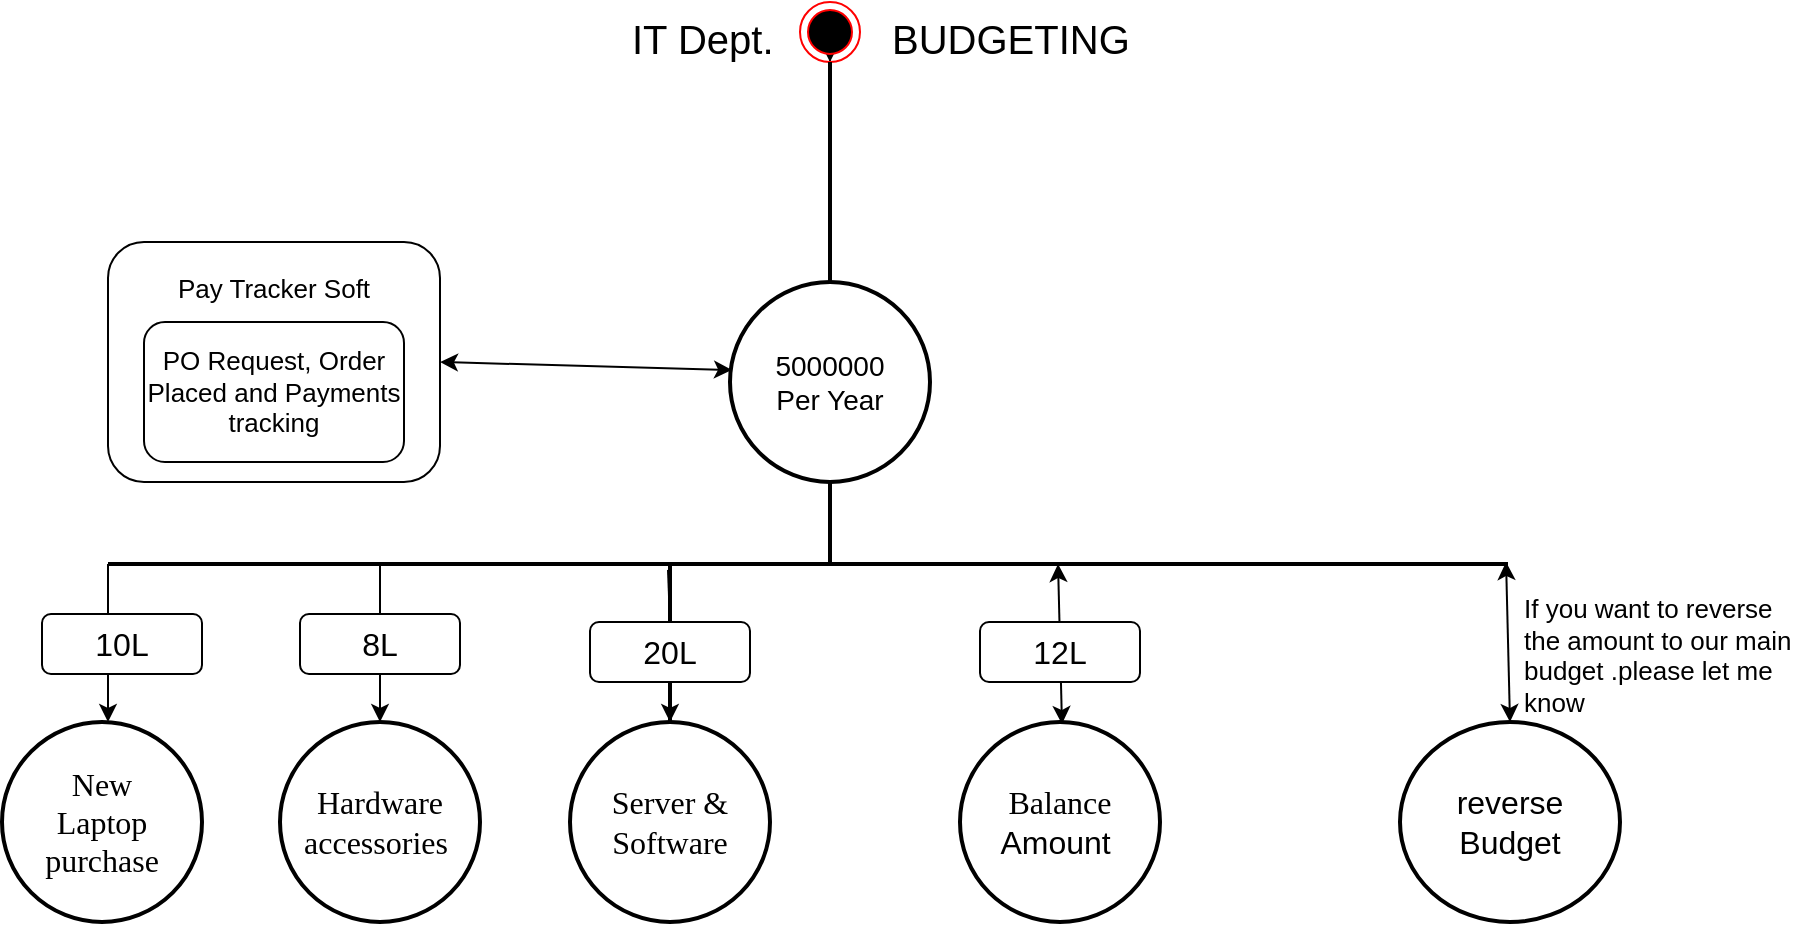<mxfile version="18.0.2" type="github">
  <diagram id="BVz590GY81HhBDL0VqET" name="Page-1">
    <mxGraphModel dx="1021" dy="529" grid="1" gridSize="10" guides="1" tooltips="1" connect="1" arrows="1" fold="1" page="1" pageScale="1" pageWidth="850" pageHeight="1100" math="0" shadow="0">
      <root>
        <mxCell id="0" />
        <mxCell id="1" parent="0" />
        <mxCell id="n3HKWn8c8XjZg2eEmRZl-48" value="" style="edgeStyle=orthogonalEdgeStyle;rounded=0;orthogonalLoop=1;jettySize=auto;html=1;fontSize=13;fontColor=#000000;" edge="1" parent="1" source="n3HKWn8c8XjZg2eEmRZl-2" target="n3HKWn8c8XjZg2eEmRZl-4">
          <mxGeometry relative="1" as="geometry" />
        </mxCell>
        <mxCell id="n3HKWn8c8XjZg2eEmRZl-2" value="" style="ellipse;html=1;shape=endState;fillColor=#000000;strokeColor=#ff0000;" vertex="1" parent="1">
          <mxGeometry x="410" y="40" width="30" height="30" as="geometry" />
        </mxCell>
        <mxCell id="n3HKWn8c8XjZg2eEmRZl-4" value="" style="line;strokeWidth=2;direction=south;html=1;" vertex="1" parent="1">
          <mxGeometry x="420" y="70" width="10" height="130" as="geometry" />
        </mxCell>
        <mxCell id="n3HKWn8c8XjZg2eEmRZl-7" value="5000000&lt;br style=&quot;font-size: 14px;&quot;&gt;Per Year" style="strokeWidth=2;html=1;shape=mxgraph.flowchart.start_2;whiteSpace=wrap;fontSize=14;" vertex="1" parent="1">
          <mxGeometry x="375" y="180" width="100" height="100" as="geometry" />
        </mxCell>
        <mxCell id="n3HKWn8c8XjZg2eEmRZl-8" value="IT Dept. " style="text;strokeColor=none;fillColor=none;spacingLeft=4;spacingRight=4;overflow=hidden;rotatable=0;points=[[0,0.5],[1,0.5]];portConstraint=eastwest;fontSize=20;labelBackgroundColor=none;fontColor=#000000;" vertex="1" parent="1">
          <mxGeometry x="320" y="40" width="80" height="30" as="geometry" />
        </mxCell>
        <mxCell id="n3HKWn8c8XjZg2eEmRZl-9" value="BUDGETING" style="text;strokeColor=none;fillColor=none;spacingLeft=4;spacingRight=4;overflow=hidden;rotatable=0;points=[[0,0.5],[1,0.5]];portConstraint=eastwest;fontSize=20;labelBackgroundColor=none;fontColor=#000000;" vertex="1" parent="1">
          <mxGeometry x="450" y="40" width="130" height="30" as="geometry" />
        </mxCell>
        <mxCell id="n3HKWn8c8XjZg2eEmRZl-10" value="" style="line;strokeWidth=2;direction=south;html=1;" vertex="1" parent="1">
          <mxGeometry x="420" y="280" width="10" height="40" as="geometry" />
        </mxCell>
        <mxCell id="n3HKWn8c8XjZg2eEmRZl-11" value="" style="line;strokeWidth=2;direction=west;html=1;" vertex="1" parent="1">
          <mxGeometry x="64" y="316" width="700" height="10" as="geometry" />
        </mxCell>
        <mxCell id="n3HKWn8c8XjZg2eEmRZl-12" value="&lt;span style=&quot;font-size: 16px; font-family: Calibri;&quot;&gt;New&lt;br&gt;Laptop purchase&lt;/span&gt;" style="strokeWidth=2;html=1;shape=mxgraph.flowchart.start_2;whiteSpace=wrap;" vertex="1" parent="1">
          <mxGeometry x="11" y="400" width="100" height="100" as="geometry" />
        </mxCell>
        <mxCell id="n3HKWn8c8XjZg2eEmRZl-13" value="&lt;p style=&quot;margin-top: 0pt; margin-bottom: 0pt; margin-left: 0in; direction: ltr; unicode-bidi: embed; word-break: normal;&quot;&gt;&lt;span style=&quot;font-size: 16px; font-family: Calibri;&quot;&gt;Hardware accessories&amp;nbsp;&lt;/span&gt;&lt;/p&gt;" style="strokeWidth=2;html=1;shape=mxgraph.flowchart.start_2;whiteSpace=wrap;" vertex="1" parent="1">
          <mxGeometry x="150" y="400" width="100" height="100" as="geometry" />
        </mxCell>
        <mxCell id="n3HKWn8c8XjZg2eEmRZl-14" value="&lt;p style=&quot;margin-top: 0pt; margin-bottom: 0pt; margin-left: 0in; direction: ltr; unicode-bidi: embed; word-break: normal;&quot;&gt;&lt;span style=&quot;font-size: 16px; font-family: Calibri;&quot;&gt;Server &amp;amp; Software&lt;/span&gt;&lt;/p&gt;" style="strokeWidth=2;html=1;shape=mxgraph.flowchart.start_2;whiteSpace=wrap;" vertex="1" parent="1">
          <mxGeometry x="295" y="400" width="100" height="100" as="geometry" />
        </mxCell>
        <mxCell id="n3HKWn8c8XjZg2eEmRZl-17" value="" style="line;strokeWidth=2;direction=south;html=1;" vertex="1" parent="1">
          <mxGeometry x="340" y="322" width="10" height="78" as="geometry" />
        </mxCell>
        <mxCell id="n3HKWn8c8XjZg2eEmRZl-23" value="&lt;br&gt;&lt;span style=&quot;font-size: 16px; font-family: Calibri; color: black;&quot;&gt;Balance&lt;/span&gt;&lt;br&gt;Amount&amp;nbsp;&lt;br&gt;&lt;br&gt;" style="strokeWidth=2;html=1;shape=mxgraph.flowchart.start_2;whiteSpace=wrap;fontSize=16;" vertex="1" parent="1">
          <mxGeometry x="490" y="400" width="100" height="100" as="geometry" />
        </mxCell>
        <mxCell id="n3HKWn8c8XjZg2eEmRZl-28" value="&lt;span style=&quot;text-align: left; font-size: 16px;&quot;&gt;&amp;nbsp;reverse&amp;nbsp;&lt;br&gt;Budget&lt;/span&gt;" style="strokeWidth=2;html=1;shape=mxgraph.flowchart.start_2;whiteSpace=wrap;fontSize=16;" vertex="1" parent="1">
          <mxGeometry x="710" y="400" width="110" height="100" as="geometry" />
        </mxCell>
        <mxCell id="n3HKWn8c8XjZg2eEmRZl-32" value="" style="endArrow=classic;startArrow=classic;html=1;rounded=0;fontSize=12;fontColor=#000000;exitX=0.5;exitY=0;exitDx=0;exitDy=0;exitPerimeter=0;" edge="1" parent="1" source="n3HKWn8c8XjZg2eEmRZl-28">
          <mxGeometry width="50" height="50" relative="1" as="geometry">
            <mxPoint x="760" y="390" as="sourcePoint" />
            <mxPoint x="763.03" y="320" as="targetPoint" />
          </mxGeometry>
        </mxCell>
        <mxCell id="n3HKWn8c8XjZg2eEmRZl-34" value="If you want to reverse the amount to our main budget .please let me know" style="text;whiteSpace=wrap;html=1;fontSize=13;fontColor=#000000;" vertex="1" parent="1">
          <mxGeometry x="770" y="329" width="140" height="64" as="geometry" />
        </mxCell>
        <mxCell id="n3HKWn8c8XjZg2eEmRZl-35" value="" style="endArrow=classic;startArrow=classic;html=1;rounded=0;fontSize=12;fontColor=#000000;exitX=0.5;exitY=0;exitDx=0;exitDy=0;exitPerimeter=0;" edge="1" parent="1">
          <mxGeometry width="50" height="50" relative="1" as="geometry">
            <mxPoint x="540.99" y="401" as="sourcePoint" />
            <mxPoint x="539.02" y="321" as="targetPoint" />
          </mxGeometry>
        </mxCell>
        <mxCell id="n3HKWn8c8XjZg2eEmRZl-36" value="12L" style="rounded=1;whiteSpace=wrap;html=1;labelBackgroundColor=none;fontSize=16;fontColor=#000000;strokeColor=#000000;fillColor=#FFFFFF;" vertex="1" parent="1">
          <mxGeometry x="500" y="350" width="80" height="30" as="geometry" />
        </mxCell>
        <mxCell id="n3HKWn8c8XjZg2eEmRZl-37" value="&lt;font style=&quot;font-size: 13px;&quot;&gt;Pay Tracker Soft&lt;br&gt;&lt;br&gt;&lt;br&gt;&lt;br&gt;&lt;br&gt;&lt;/font&gt;" style="rounded=1;whiteSpace=wrap;html=1;labelBackgroundColor=#FFFFFF;fontSize=16;fontColor=#000000;strokeColor=#000000;fillColor=#FFFFFF;" vertex="1" parent="1">
          <mxGeometry x="64" y="160" width="166" height="120" as="geometry" />
        </mxCell>
        <mxCell id="n3HKWn8c8XjZg2eEmRZl-46" value="&lt;span style=&quot;&quot;&gt;PO Request, Order Placed and Payments tracking&lt;/span&gt;" style="rounded=1;whiteSpace=wrap;html=1;labelBackgroundColor=#FFFFFF;fontSize=13;fontColor=#000000;strokeColor=#000000;fillColor=#FFFFFF;" vertex="1" parent="1">
          <mxGeometry x="82" y="200" width="130" height="70" as="geometry" />
        </mxCell>
        <mxCell id="n3HKWn8c8XjZg2eEmRZl-47" value="" style="endArrow=classic;startArrow=classic;html=1;rounded=0;fontSize=13;fontColor=#000000;exitX=1;exitY=0.5;exitDx=0;exitDy=0;entryX=0.01;entryY=0.44;entryDx=0;entryDy=0;entryPerimeter=0;" edge="1" parent="1" source="n3HKWn8c8XjZg2eEmRZl-37" target="n3HKWn8c8XjZg2eEmRZl-7">
          <mxGeometry width="50" height="50" relative="1" as="geometry">
            <mxPoint x="270" y="245" as="sourcePoint" />
            <mxPoint x="370" y="220" as="targetPoint" />
          </mxGeometry>
        </mxCell>
        <mxCell id="n3HKWn8c8XjZg2eEmRZl-49" value="" style="endArrow=classic;html=1;rounded=0;fontSize=13;fontColor=#000000;entryX=0.5;entryY=0;entryDx=0;entryDy=0;entryPerimeter=0;exitX=0;exitY=0.5;exitDx=0;exitDy=0;exitPerimeter=0;startArrow=none;" edge="1" parent="1" source="n3HKWn8c8XjZg2eEmRZl-17" target="n3HKWn8c8XjZg2eEmRZl-14">
          <mxGeometry width="50" height="50" relative="1" as="geometry">
            <mxPoint x="480" y="330" as="sourcePoint" />
            <mxPoint x="530" y="280" as="targetPoint" />
          </mxGeometry>
        </mxCell>
        <mxCell id="n3HKWn8c8XjZg2eEmRZl-50" value="20L" style="rounded=1;whiteSpace=wrap;html=1;labelBackgroundColor=none;fontSize=16;fontColor=#000000;strokeColor=#000000;fillColor=#FFFFFF;" vertex="1" parent="1">
          <mxGeometry x="305" y="350" width="80" height="30" as="geometry" />
        </mxCell>
        <mxCell id="n3HKWn8c8XjZg2eEmRZl-51" value="" style="endArrow=none;html=1;rounded=0;fontSize=13;fontColor=#000000;entryX=0.5;entryY=0;entryDx=0;entryDy=0;entryPerimeter=0;exitX=0.6;exitY=0.206;exitDx=0;exitDy=0;exitPerimeter=0;" edge="1" parent="1" source="n3HKWn8c8XjZg2eEmRZl-11" target="n3HKWn8c8XjZg2eEmRZl-50">
          <mxGeometry width="50" height="50" relative="1" as="geometry">
            <mxPoint x="344" y="323.94" as="sourcePoint" />
            <mxPoint x="345" y="400" as="targetPoint" />
          </mxGeometry>
        </mxCell>
        <mxCell id="n3HKWn8c8XjZg2eEmRZl-54" value="" style="endArrow=classic;html=1;rounded=0;fontSize=13;fontColor=#000000;entryX=0.5;entryY=0;entryDx=0;entryDy=0;entryPerimeter=0;" edge="1" parent="1" target="n3HKWn8c8XjZg2eEmRZl-13">
          <mxGeometry width="50" height="50" relative="1" as="geometry">
            <mxPoint x="200" y="320" as="sourcePoint" />
            <mxPoint x="530" y="280" as="targetPoint" />
          </mxGeometry>
        </mxCell>
        <mxCell id="n3HKWn8c8XjZg2eEmRZl-57" value="8L" style="rounded=1;whiteSpace=wrap;html=1;labelBackgroundColor=none;fontSize=16;fontColor=#000000;strokeColor=#000000;fillColor=#FFFFFF;" vertex="1" parent="1">
          <mxGeometry x="160" y="346" width="80" height="30" as="geometry" />
        </mxCell>
        <mxCell id="n3HKWn8c8XjZg2eEmRZl-59" value="" style="endArrow=classic;html=1;rounded=0;fontSize=13;fontColor=#000000;exitX=1;exitY=0.5;exitDx=0;exitDy=0;exitPerimeter=0;" edge="1" parent="1" source="n3HKWn8c8XjZg2eEmRZl-11">
          <mxGeometry width="50" height="50" relative="1" as="geometry">
            <mxPoint x="480" y="320" as="sourcePoint" />
            <mxPoint x="64" y="400" as="targetPoint" />
          </mxGeometry>
        </mxCell>
        <mxCell id="n3HKWn8c8XjZg2eEmRZl-61" value="10L" style="rounded=1;whiteSpace=wrap;html=1;labelBackgroundColor=none;fontSize=16;fontColor=#000000;strokeColor=#000000;fillColor=#FFFFFF;" vertex="1" parent="1">
          <mxGeometry x="31" y="346" width="80" height="30" as="geometry" />
        </mxCell>
      </root>
    </mxGraphModel>
  </diagram>
</mxfile>
